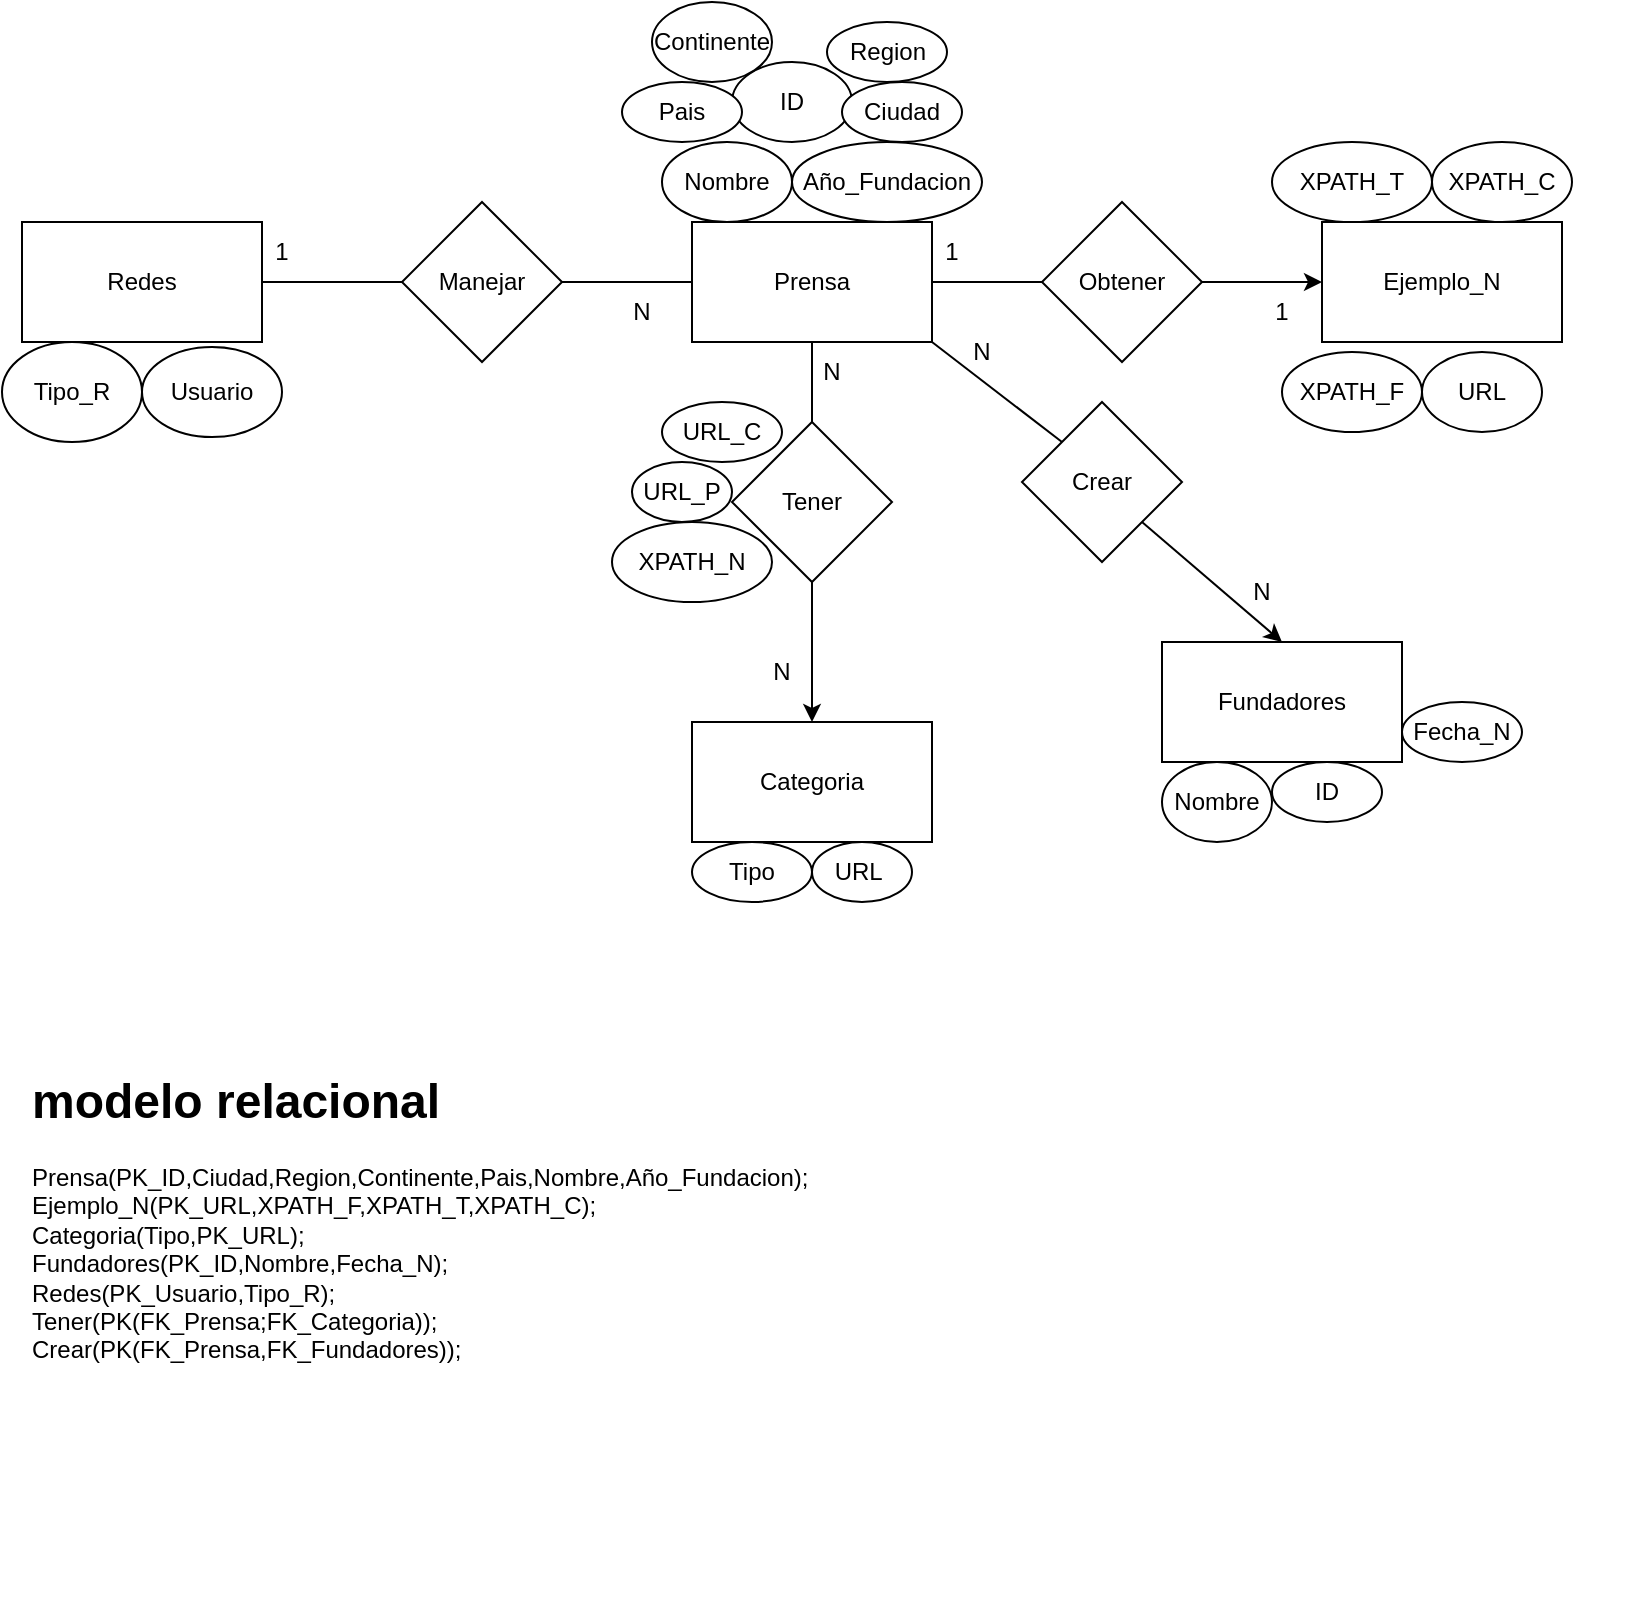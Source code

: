 <mxfile>
    <diagram id="ScEuwZ_5L_18OkkTtyhG" name="Page-1">
        <mxGraphModel dx="1106" dy="1506" grid="1" gridSize="10" guides="1" tooltips="1" connect="1" arrows="1" fold="1" page="1" pageScale="1" pageWidth="850" pageHeight="1100" math="0" shadow="0">
            <root>
                <mxCell id="0"/>
                <mxCell id="1" parent="0"/>
                <mxCell id="10" style="edgeStyle=none;html=1;exitX=0.5;exitY=1;exitDx=0;exitDy=0;entryX=0.5;entryY=0;entryDx=0;entryDy=0;startArrow=none;" parent="1" source="13" target="5" edge="1">
                    <mxGeometry relative="1" as="geometry"/>
                </mxCell>
                <mxCell id="11" style="edgeStyle=none;html=1;exitX=1;exitY=1;exitDx=0;exitDy=0;entryX=0.5;entryY=0;entryDx=0;entryDy=0;startArrow=none;" parent="1" source="15" target="6" edge="1">
                    <mxGeometry relative="1" as="geometry"/>
                </mxCell>
                <mxCell id="18" style="edgeStyle=none;html=1;exitX=1;exitY=0.5;exitDx=0;exitDy=0;entryX=0;entryY=0.5;entryDx=0;entryDy=0;startArrow=none;" parent="1" source="19" target="17" edge="1">
                    <mxGeometry relative="1" as="geometry"/>
                </mxCell>
                <mxCell id="2" value="Prensa" style="rounded=0;whiteSpace=wrap;html=1;" parent="1" vertex="1">
                    <mxGeometry x="365" y="50" width="120" height="60" as="geometry"/>
                </mxCell>
                <mxCell id="5" value="Categoria" style="rounded=0;whiteSpace=wrap;html=1;" parent="1" vertex="1">
                    <mxGeometry x="365" y="300" width="120" height="60" as="geometry"/>
                </mxCell>
                <mxCell id="6" value="Fundadores" style="rounded=0;whiteSpace=wrap;html=1;" parent="1" vertex="1">
                    <mxGeometry x="600" y="260" width="120" height="60" as="geometry"/>
                </mxCell>
                <mxCell id="7" value="Redes" style="rounded=0;whiteSpace=wrap;html=1;" parent="1" vertex="1">
                    <mxGeometry x="30" y="50" width="120" height="60" as="geometry"/>
                </mxCell>
                <mxCell id="8" value="" style="endArrow=none;html=1;exitX=1;exitY=0.5;exitDx=0;exitDy=0;startArrow=none;" parent="1" source="16" edge="1">
                    <mxGeometry width="50" height="50" relative="1" as="geometry">
                        <mxPoint x="315" y="130" as="sourcePoint"/>
                        <mxPoint x="365" y="80" as="targetPoint"/>
                    </mxGeometry>
                </mxCell>
                <mxCell id="14" value="" style="edgeStyle=none;html=1;exitX=1;exitY=1;exitDx=0;exitDy=0;entryX=0;entryY=0;entryDx=0;entryDy=0;endArrow=none;" parent="1" source="2" target="15" edge="1">
                    <mxGeometry relative="1" as="geometry">
                        <mxPoint x="485" y="110" as="sourcePoint"/>
                        <mxPoint x="670" y="260" as="targetPoint"/>
                    </mxGeometry>
                </mxCell>
                <mxCell id="15" value="Crear" style="rhombus;whiteSpace=wrap;html=1;" parent="1" vertex="1">
                    <mxGeometry x="530" y="140" width="80" height="80" as="geometry"/>
                </mxCell>
                <mxCell id="17" value="Ejemplo_N" style="rounded=0;whiteSpace=wrap;html=1;" parent="1" vertex="1">
                    <mxGeometry x="680" y="50" width="120" height="60" as="geometry"/>
                </mxCell>
                <mxCell id="20" value="Nombre" style="ellipse;whiteSpace=wrap;html=1;" parent="1" vertex="1">
                    <mxGeometry x="350" y="10" width="65" height="40" as="geometry"/>
                </mxCell>
                <mxCell id="21" value="Año_Fundacion" style="ellipse;whiteSpace=wrap;html=1;" parent="1" vertex="1">
                    <mxGeometry x="415" y="10" width="95" height="40" as="geometry"/>
                </mxCell>
                <mxCell id="22" value="Tipo" style="ellipse;whiteSpace=wrap;html=1;" parent="1" vertex="1">
                    <mxGeometry x="365" y="360" width="60" height="30" as="geometry"/>
                </mxCell>
                <mxCell id="25" value="N" style="text;html=1;strokeColor=none;fillColor=none;align=center;verticalAlign=middle;whiteSpace=wrap;rounded=0;" parent="1" vertex="1">
                    <mxGeometry x="405" y="110" width="60" height="30" as="geometry"/>
                </mxCell>
                <mxCell id="26" value="N" style="text;html=1;strokeColor=none;fillColor=none;align=center;verticalAlign=middle;whiteSpace=wrap;rounded=0;" parent="1" vertex="1">
                    <mxGeometry x="380" y="260" width="60" height="30" as="geometry"/>
                </mxCell>
                <mxCell id="27" value="ID" style="ellipse;whiteSpace=wrap;html=1;" parent="1" vertex="1">
                    <mxGeometry x="385" y="-30" width="60" height="40" as="geometry"/>
                </mxCell>
                <mxCell id="30" value="" style="edgeStyle=none;html=1;exitX=0.5;exitY=1;exitDx=0;exitDy=0;entryX=0.5;entryY=0;entryDx=0;entryDy=0;endArrow=none;" parent="1" source="2" target="13" edge="1">
                    <mxGeometry relative="1" as="geometry">
                        <mxPoint x="425" y="110" as="sourcePoint"/>
                        <mxPoint x="425" y="300" as="targetPoint"/>
                    </mxGeometry>
                </mxCell>
                <mxCell id="13" value="Tener" style="rhombus;whiteSpace=wrap;html=1;" parent="1" vertex="1">
                    <mxGeometry x="385" y="150" width="80" height="80" as="geometry"/>
                </mxCell>
                <mxCell id="31" value="" style="edgeStyle=none;html=1;exitX=1;exitY=0.5;exitDx=0;exitDy=0;entryX=0;entryY=0.5;entryDx=0;entryDy=0;endArrow=none;" parent="1" source="2" target="19" edge="1">
                    <mxGeometry relative="1" as="geometry">
                        <mxPoint x="485" y="80" as="sourcePoint"/>
                        <mxPoint x="680" y="80" as="targetPoint"/>
                    </mxGeometry>
                </mxCell>
                <mxCell id="19" value="Obtener" style="rhombus;whiteSpace=wrap;html=1;" parent="1" vertex="1">
                    <mxGeometry x="540" y="40" width="80" height="80" as="geometry"/>
                </mxCell>
                <mxCell id="32" value="" style="endArrow=none;html=1;exitX=1;exitY=0.5;exitDx=0;exitDy=0;" parent="1" source="7" target="16" edge="1">
                    <mxGeometry width="50" height="50" relative="1" as="geometry">
                        <mxPoint x="150" y="80" as="sourcePoint"/>
                        <mxPoint x="365" y="80" as="targetPoint"/>
                    </mxGeometry>
                </mxCell>
                <mxCell id="16" value="Manejar" style="rhombus;whiteSpace=wrap;html=1;" parent="1" vertex="1">
                    <mxGeometry x="220" y="40" width="80" height="80" as="geometry"/>
                </mxCell>
                <mxCell id="33" value="N" style="text;html=1;strokeColor=none;fillColor=none;align=center;verticalAlign=middle;whiteSpace=wrap;rounded=0;" parent="1" vertex="1">
                    <mxGeometry x="310" y="80" width="60" height="30" as="geometry"/>
                </mxCell>
                <mxCell id="35" value="Tipo_R" style="ellipse;whiteSpace=wrap;html=1;" parent="1" vertex="1">
                    <mxGeometry x="20" y="110" width="70" height="50" as="geometry"/>
                </mxCell>
                <mxCell id="36" value="Usuario" style="ellipse;whiteSpace=wrap;html=1;" parent="1" vertex="1">
                    <mxGeometry x="90" y="112.5" width="70" height="45" as="geometry"/>
                </mxCell>
                <mxCell id="38" value="1" style="text;html=1;strokeColor=none;fillColor=none;align=center;verticalAlign=middle;whiteSpace=wrap;rounded=0;" parent="1" vertex="1">
                    <mxGeometry x="130" y="50" width="60" height="30" as="geometry"/>
                </mxCell>
                <mxCell id="45" value="URL&amp;nbsp;" style="ellipse;whiteSpace=wrap;html=1;" parent="1" vertex="1">
                    <mxGeometry x="425" y="360" width="50" height="30" as="geometry"/>
                </mxCell>
                <mxCell id="47" value="1" style="text;html=1;strokeColor=none;fillColor=none;align=center;verticalAlign=middle;whiteSpace=wrap;rounded=0;" parent="1" vertex="1">
                    <mxGeometry x="630" y="80" width="60" height="30" as="geometry"/>
                </mxCell>
                <mxCell id="48" value="1" style="text;html=1;strokeColor=none;fillColor=none;align=center;verticalAlign=middle;whiteSpace=wrap;rounded=0;" parent="1" vertex="1">
                    <mxGeometry x="465" y="50" width="60" height="30" as="geometry"/>
                </mxCell>
                <mxCell id="50" value="N" style="text;html=1;strokeColor=none;fillColor=none;align=center;verticalAlign=middle;whiteSpace=wrap;rounded=0;" parent="1" vertex="1">
                    <mxGeometry x="620" y="220" width="60" height="30" as="geometry"/>
                </mxCell>
                <mxCell id="51" value="N" style="text;html=1;strokeColor=none;fillColor=none;align=center;verticalAlign=middle;whiteSpace=wrap;rounded=0;" parent="1" vertex="1">
                    <mxGeometry x="480" y="100" width="60" height="30" as="geometry"/>
                </mxCell>
                <mxCell id="52" value="Pais" style="ellipse;whiteSpace=wrap;html=1;" parent="1" vertex="1">
                    <mxGeometry x="330" y="-20" width="60" height="30" as="geometry"/>
                </mxCell>
                <mxCell id="53" value="Continente" style="ellipse;whiteSpace=wrap;html=1;" parent="1" vertex="1">
                    <mxGeometry x="345" y="-60" width="60" height="40" as="geometry"/>
                </mxCell>
                <mxCell id="54" value="Region" style="ellipse;whiteSpace=wrap;html=1;" parent="1" vertex="1">
                    <mxGeometry x="432.5" y="-50" width="60" height="30" as="geometry"/>
                </mxCell>
                <mxCell id="55" value="Ciudad" style="ellipse;whiteSpace=wrap;html=1;" parent="1" vertex="1">
                    <mxGeometry x="440" y="-20" width="60" height="30" as="geometry"/>
                </mxCell>
                <mxCell id="56" value="Nombre" style="ellipse;whiteSpace=wrap;html=1;" parent="1" vertex="1">
                    <mxGeometry x="600" y="320" width="55" height="40" as="geometry"/>
                </mxCell>
                <mxCell id="57" value="ID" style="ellipse;whiteSpace=wrap;html=1;" parent="1" vertex="1">
                    <mxGeometry x="655" y="320" width="55" height="30" as="geometry"/>
                </mxCell>
                <mxCell id="58" value="Fecha_N" style="ellipse;whiteSpace=wrap;html=1;" parent="1" vertex="1">
                    <mxGeometry x="720" y="290" width="60" height="30" as="geometry"/>
                </mxCell>
                <mxCell id="59" value="XPATH_F" style="ellipse;whiteSpace=wrap;html=1;" parent="1" vertex="1">
                    <mxGeometry x="660" y="115" width="70" height="40" as="geometry"/>
                </mxCell>
                <mxCell id="60" value="XPATH_C" style="ellipse;whiteSpace=wrap;html=1;" parent="1" vertex="1">
                    <mxGeometry x="735" y="10" width="70" height="40" as="geometry"/>
                </mxCell>
                <mxCell id="61" value="XPATH_T" style="ellipse;whiteSpace=wrap;html=1;" parent="1" vertex="1">
                    <mxGeometry x="655" y="10" width="80" height="40" as="geometry"/>
                </mxCell>
                <mxCell id="62" value="URL" style="ellipse;whiteSpace=wrap;html=1;" parent="1" vertex="1">
                    <mxGeometry x="730" y="115" width="60" height="40" as="geometry"/>
                </mxCell>
                <mxCell id="63" value="&lt;h1&gt;modelo relacional&lt;/h1&gt;&lt;div&gt;Prensa(PK_ID,Ciudad,Region,Continente,Pais,Nombre,Año_Fundacion);&lt;/div&gt;&lt;div&gt;Ejemplo_N(PK_URL,XPATH_F,XPATH_T,XPATH_C&lt;span style=&quot;background-color: initial;&quot;&gt;);&lt;/span&gt;&lt;/div&gt;&lt;div&gt;Categoria(Tipo,PK_URL);&lt;/div&gt;&lt;div&gt;Fundadores(PK_ID,Nombre,Fecha_N);&lt;/div&gt;&lt;div&gt;Redes(PK_Usuario,Tipo_R);&lt;/div&gt;&lt;div&gt;Tener(PK(FK_Prensa;FK_Categoria));&lt;/div&gt;&lt;div&gt;Crear(PK(FK_Prensa,FK_Fundadores));&lt;/div&gt;&lt;div&gt;&lt;br&gt;&lt;/div&gt;" style="text;html=1;strokeColor=none;fillColor=none;spacing=5;spacingTop=-20;whiteSpace=wrap;overflow=hidden;rounded=0;" parent="1" vertex="1">
                    <mxGeometry x="30" y="470" width="810" height="280" as="geometry"/>
                </mxCell>
                <mxCell id="64" value="URL_C" style="ellipse;whiteSpace=wrap;html=1;" vertex="1" parent="1">
                    <mxGeometry x="350" y="140" width="60" height="30" as="geometry"/>
                </mxCell>
                <mxCell id="65" value="XPATH_N" style="ellipse;whiteSpace=wrap;html=1;" vertex="1" parent="1">
                    <mxGeometry x="325" y="200" width="80" height="40" as="geometry"/>
                </mxCell>
                <mxCell id="66" value="URL_P" style="ellipse;whiteSpace=wrap;html=1;" vertex="1" parent="1">
                    <mxGeometry x="335" y="170" width="50" height="30" as="geometry"/>
                </mxCell>
            </root>
        </mxGraphModel>
    </diagram>
</mxfile>